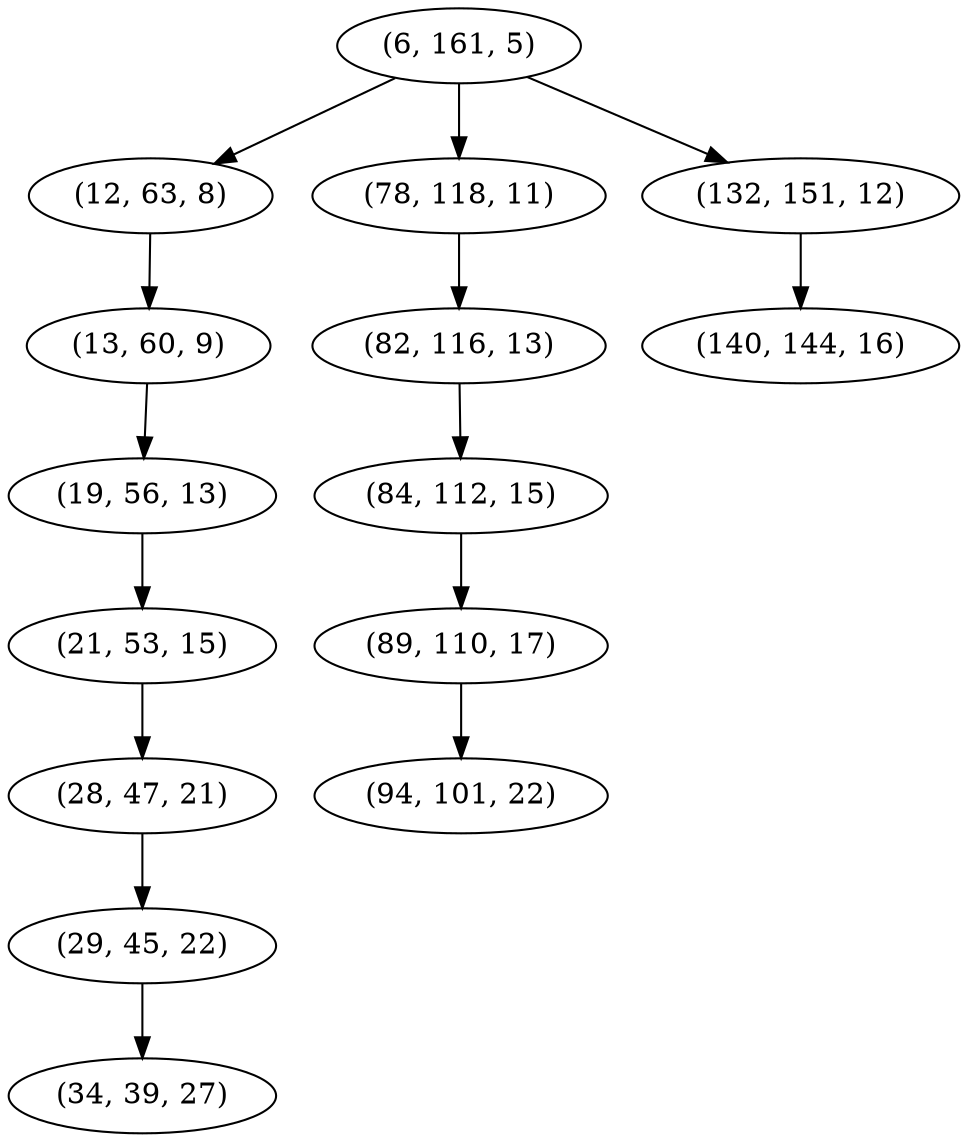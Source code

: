 digraph tree {
    "(6, 161, 5)";
    "(12, 63, 8)";
    "(13, 60, 9)";
    "(19, 56, 13)";
    "(21, 53, 15)";
    "(28, 47, 21)";
    "(29, 45, 22)";
    "(34, 39, 27)";
    "(78, 118, 11)";
    "(82, 116, 13)";
    "(84, 112, 15)";
    "(89, 110, 17)";
    "(94, 101, 22)";
    "(132, 151, 12)";
    "(140, 144, 16)";
    "(6, 161, 5)" -> "(12, 63, 8)";
    "(6, 161, 5)" -> "(78, 118, 11)";
    "(6, 161, 5)" -> "(132, 151, 12)";
    "(12, 63, 8)" -> "(13, 60, 9)";
    "(13, 60, 9)" -> "(19, 56, 13)";
    "(19, 56, 13)" -> "(21, 53, 15)";
    "(21, 53, 15)" -> "(28, 47, 21)";
    "(28, 47, 21)" -> "(29, 45, 22)";
    "(29, 45, 22)" -> "(34, 39, 27)";
    "(78, 118, 11)" -> "(82, 116, 13)";
    "(82, 116, 13)" -> "(84, 112, 15)";
    "(84, 112, 15)" -> "(89, 110, 17)";
    "(89, 110, 17)" -> "(94, 101, 22)";
    "(132, 151, 12)" -> "(140, 144, 16)";
}

